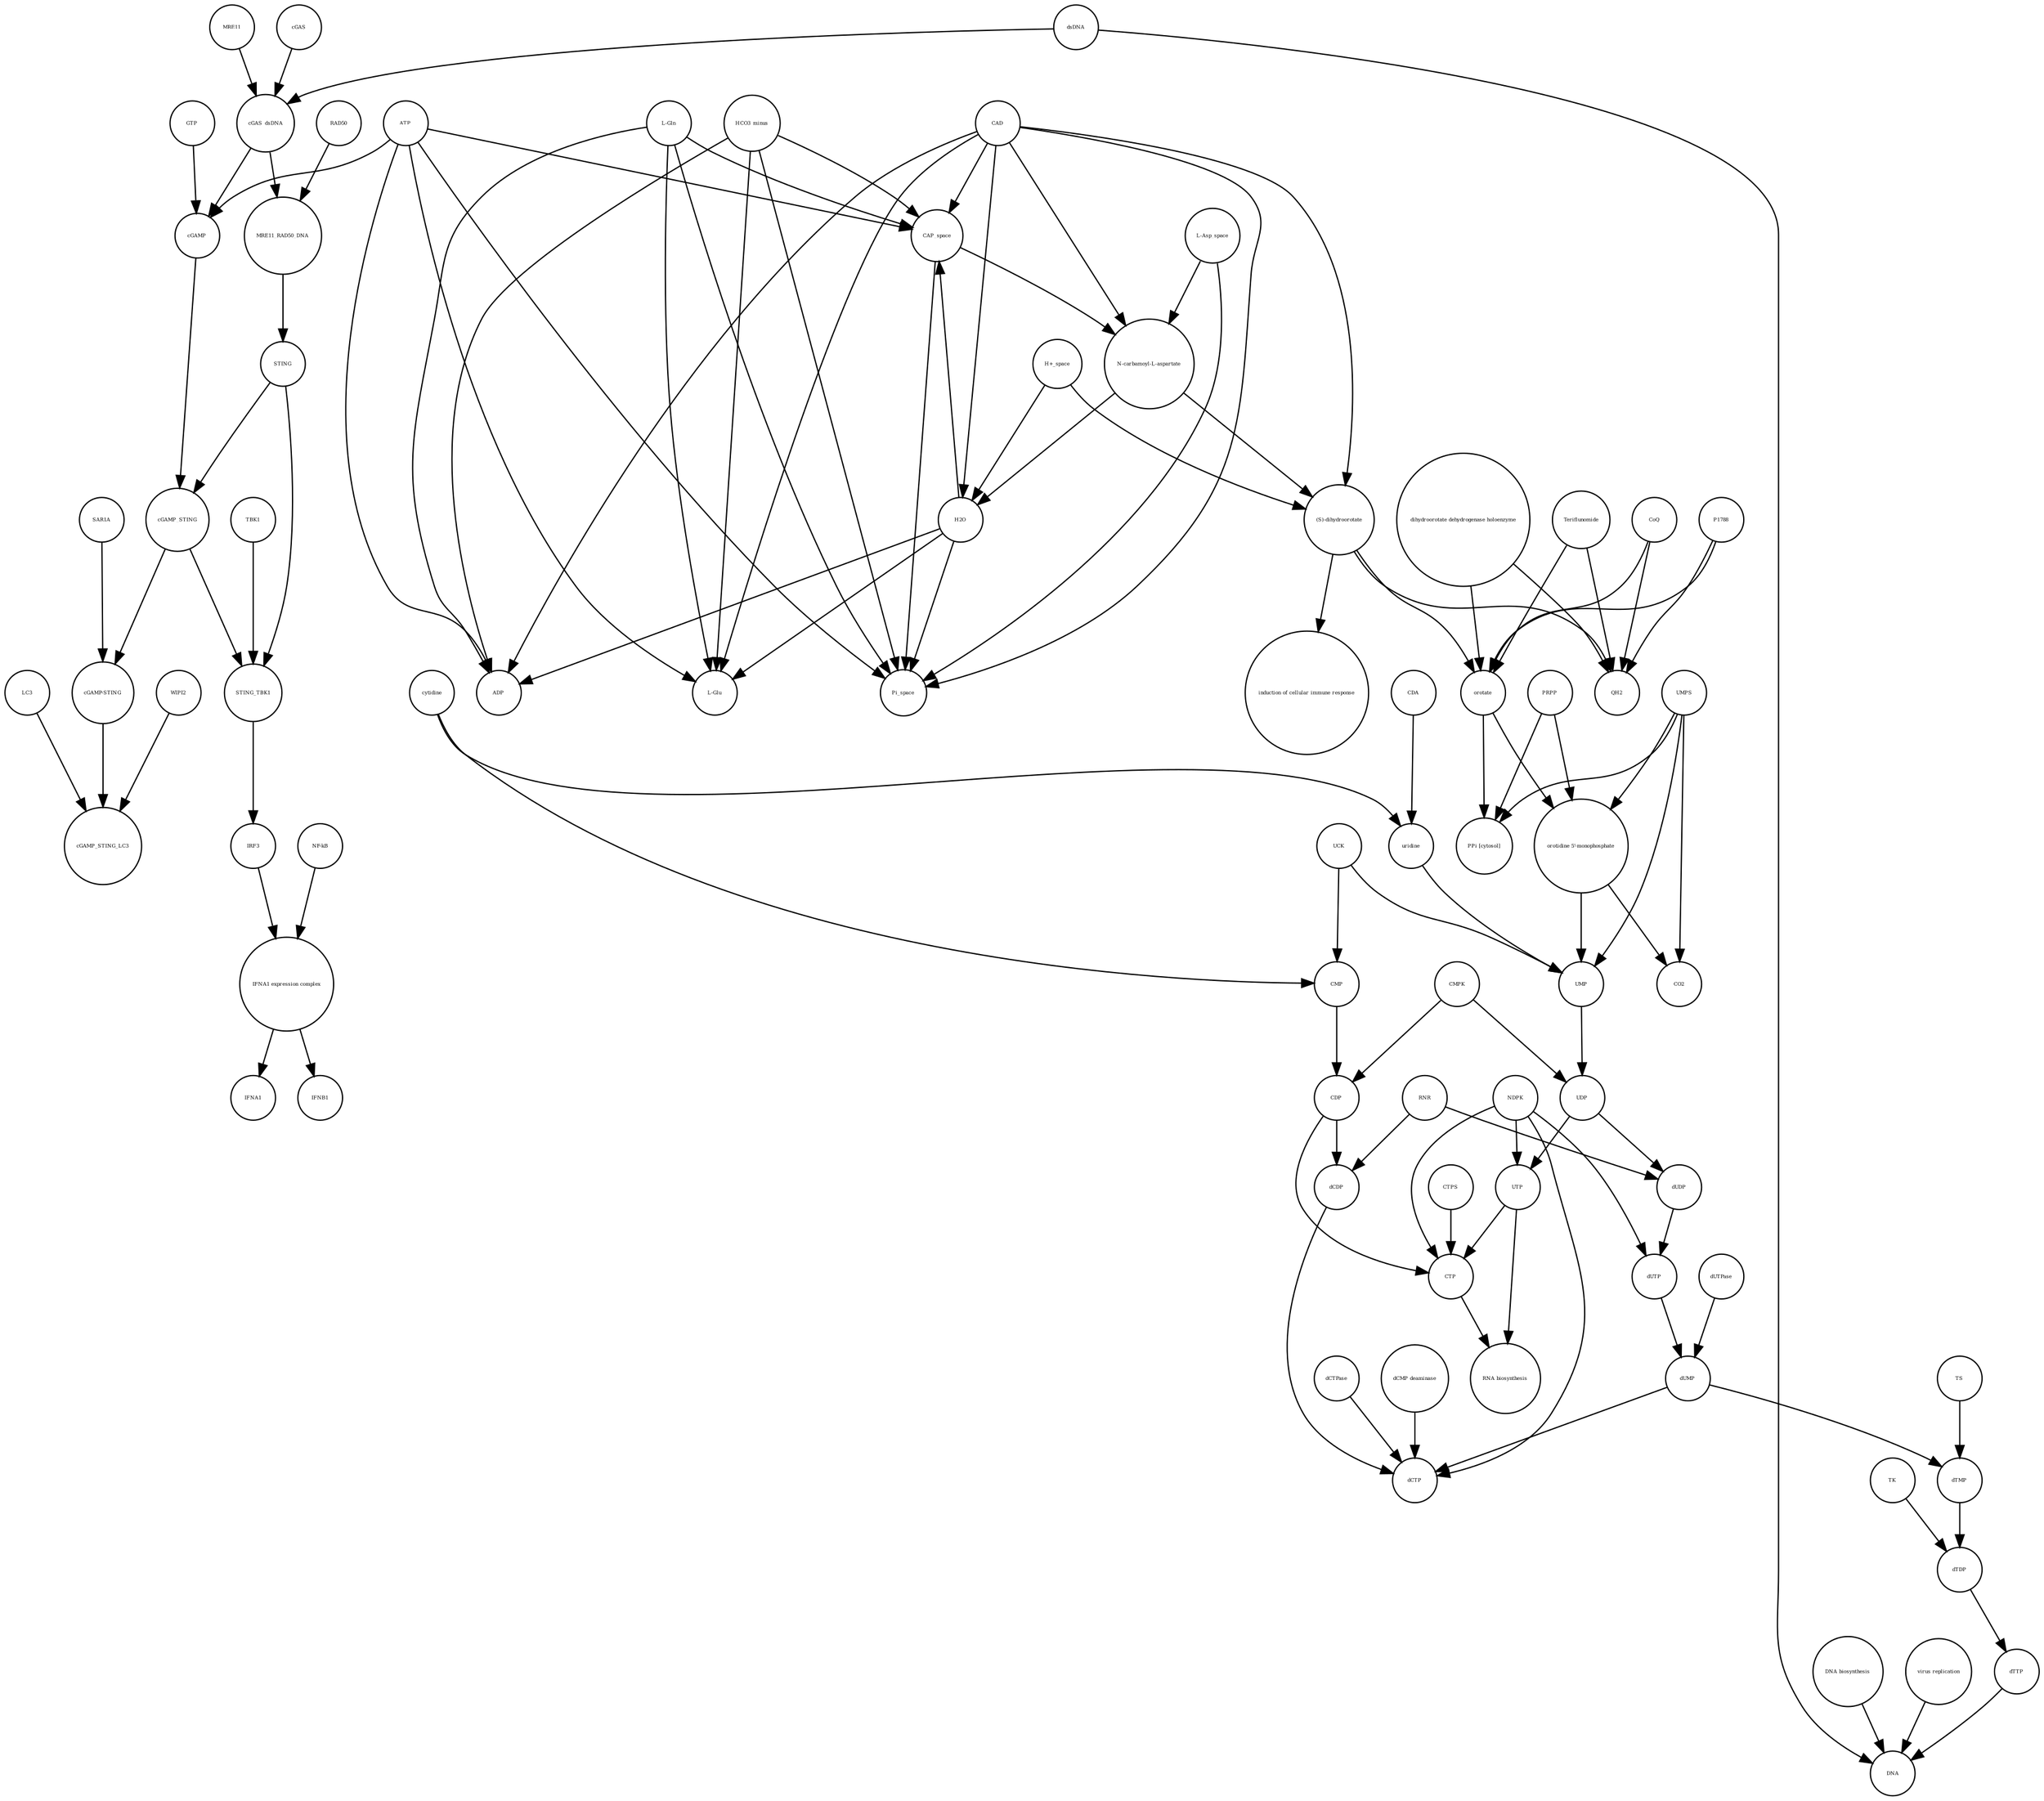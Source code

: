 strict digraph  {
UTP [annotation="", bipartite=0, cls="simple chemical", fontsize=4, label=UTP, shape=circle];
"RNA biosynthesis" [annotation="urn_miriam_obo.go_GO%3A0032774", bipartite=0, cls=phenotype, fontsize=4, label="RNA biosynthesis", shape=circle];
CTP [annotation="", bipartite=0, cls="simple chemical", fontsize=4, label=CTP, shape=circle];
"(S)-dihydroorotate" [annotation="", bipartite=0, cls="simple chemical", fontsize=4, label="(S)-dihydroorotate", shape=circle];
"induction of cellular immune response" [annotation="", bipartite=0, cls=phenotype, fontsize=4, label="induction of cellular immune response", shape=circle];
CDP [annotation="", bipartite=0, cls="simple chemical", fontsize=4, label=CDP, shape=circle];
IFNB1 [annotation="", bipartite=0, cls="nucleic acid feature", fontsize=4, label=IFNB1, shape=circle];
CMP [annotation="", bipartite=0, cls="simple chemical", fontsize=4, label=CMP, shape=circle];
MRE11_RAD50_DNA [annotation="", bipartite=0, cls=complex, fontsize=4, label=MRE11_RAD50_DNA, shape=circle];
dTMP [annotation="", bipartite=0, cls="simple chemical", fontsize=4, label=dTMP, shape=circle];
CTPS [annotation="", bipartite=0, cls=macromolecule, fontsize=4, label=CTPS, shape=circle];
CO2 [annotation="", bipartite=0, cls="simple chemical", fontsize=4, label=CO2, shape=circle];
"cGAMP-STING" [annotation="", bipartite=0, cls=complex, fontsize=4, label="cGAMP-STING", shape=circle];
"L-Asp_space" [annotation="", bipartite=0, cls="simple chemical", fontsize=4, label="L-Asp_space", shape=circle];
"L-Glu" [annotation="", bipartite=0, cls="simple chemical", fontsize=4, label="L-Glu", shape=circle];
cGAMP [annotation="", bipartite=0, cls="simple chemical", fontsize=4, label=cGAMP, shape=circle];
dCTP [annotation="", bipartite=0, cls="simple chemical", fontsize=4, label=dCTP, shape=circle];
dTTP [annotation="", bipartite=0, cls="simple chemical", fontsize=4, label=dTTP, shape=circle];
STING [annotation="", bipartite=0, cls="macromolecule multimer", fontsize=4, label=STING, shape=circle];
ATP [annotation="", bipartite=0, cls="simple chemical", fontsize=4, label=ATP, shape=circle];
HCO3_minus [annotation="", bipartite=0, cls="simple chemical", fontsize=4, label=HCO3_minus, shape=circle];
WIPI2 [annotation="", bipartite=0, cls=macromolecule, fontsize=4, label=WIPI2, shape=circle];
UMPS [annotation="", bipartite=0, cls="macromolecule multimer", fontsize=4, label=UMPS, shape=circle];
UCK [annotation="", bipartite=0, cls=macromolecule, fontsize=4, label=UCK, shape=circle];
dUDP [annotation="", bipartite=0, cls="simple chemical", fontsize=4, label=dUDP, shape=circle];
SAR1A [annotation="", bipartite=0, cls=macromolecule, fontsize=4, label=SAR1A, shape=circle];
QH2 [annotation="", bipartite=0, cls="simple chemical", fontsize=4, label=QH2, shape=circle];
cytidine [annotation="", bipartite=0, cls="simple chemical", fontsize=4, label=cytidine, shape=circle];
cGAS [annotation="", bipartite=0, cls=macromolecule, fontsize=4, label=cGAS, shape=circle];
cGAMP_STING_LC3 [annotation="", bipartite=0, cls=complex, fontsize=4, label=cGAMP_STING_LC3, shape=circle];
dTDP [annotation="", bipartite=0, cls="simple chemical", fontsize=4, label=dTDP, shape=circle];
"dCMP deaminase" [annotation="", bipartite=0, cls=macromolecule, fontsize=4, label="dCMP deaminase", shape=circle];
"DNA biosynthesis" [annotation="urn_miriam_obo.go_GO%3A0071897", bipartite=0, cls=phenotype, fontsize=4, label="DNA biosynthesis", shape=circle];
TBK1 [annotation="", bipartite=0, cls=macromolecule, fontsize=4, label=TBK1, shape=circle];
cGAS_dsDNA [annotation="", bipartite=0, cls=complex, fontsize=4, label=cGAS_dsDNA, shape=circle];
TS [annotation="", bipartite=0, cls=macromolecule, fontsize=4, label=TS, shape=circle];
dUTPase [annotation="", bipartite=0, cls=macromolecule, fontsize=4, label=dUTPase, shape=circle];
RAD50 [annotation="", bipartite=0, cls="macromolecule multimer", fontsize=4, label=RAD50, shape=circle];
"IFNA1 expression complex" [annotation="", bipartite=0, cls=complex, fontsize=4, label="IFNA1 expression complex", shape=circle];
CAP_space [annotation="", bipartite=0, cls="simple chemical", fontsize=4, label=CAP_space, shape=circle];
PRPP [annotation="", bipartite=0, cls="simple chemical", fontsize=4, label=PRPP, shape=circle];
dCDP [annotation="", bipartite=0, cls="simple chemical", fontsize=4, label=dCDP, shape=circle];
UMP [annotation="", bipartite=0, cls="simple chemical", fontsize=4, label=UMP, shape=circle];
"orotidine 5'-monophosphate" [annotation="", bipartite=0, cls="simple chemical", fontsize=4, label="orotidine 5'-monophosphate", shape=circle];
"H+_space" [annotation="", bipartite=0, cls="simple chemical", fontsize=4, label="H+_space", shape=circle];
Pi_space [annotation="", bipartite=0, cls="simple chemical", fontsize=4, label=Pi_space, shape=circle];
"virus replication" [annotation="", bipartite=0, cls=phenotype, fontsize=4, label="virus replication", shape=circle];
dsDNA [annotation="", bipartite=0, cls="simple chemical", fontsize=4, label=dsDNA, shape=circle];
DNA [annotation="", bipartite=0, cls="nucleic acid feature", fontsize=4, label=DNA, shape=circle];
P1788 [annotation="", bipartite=0, cls="simple chemical", fontsize=4, label=P1788, shape=circle];
CDA [annotation="", bipartite=0, cls=macromolecule, fontsize=4, label=CDA, shape=circle];
MRE11 [annotation="", bipartite=0, cls="macromolecule multimer", fontsize=4, label=MRE11, shape=circle];
"PPi [cytosol]" [annotation="", bipartite=0, cls="simple chemical", fontsize=4, label="PPi [cytosol]", shape=circle];
"L-Gln" [annotation="", bipartite=0, cls="simple chemical", fontsize=4, label="L-Gln", shape=circle];
UDP [annotation="", bipartite=0, cls="simple chemical", fontsize=4, label=UDP, shape=circle];
ADP [annotation="", bipartite=0, cls="simple chemical", fontsize=4, label=ADP, shape=circle];
IRF3 [annotation="", bipartite=0, cls="macromolecule multimer", fontsize=4, label=IRF3, shape=circle];
STING_TBK1 [annotation="", bipartite=0, cls=complex, fontsize=4, label=STING_TBK1, shape=circle];
CAD [annotation="", bipartite=0, cls=macromolecule, fontsize=4, label=CAD, shape=circle];
orotate [annotation="", bipartite=0, cls="simple chemical", fontsize=4, label=orotate, shape=circle];
NDPK [annotation="", bipartite=0, cls=macromolecule, fontsize=4, label=NDPK, shape=circle];
dUTP [annotation="", bipartite=0, cls="simple chemical", fontsize=4, label=dUTP, shape=circle];
IFNA1 [annotation="", bipartite=0, cls="nucleic acid feature", fontsize=4, label=IFNA1, shape=circle];
"NF-kB" [annotation="", bipartite=0, cls=complex, fontsize=4, label="NF-kB", shape=circle];
TK [annotation="", bipartite=0, cls=macromolecule, fontsize=4, label=TK, shape=circle];
LC3 [annotation="", bipartite=0, cls=macromolecule, fontsize=4, label=LC3, shape=circle];
CMPK [annotation="", bipartite=0, cls=macromolecule, fontsize=4, label=CMPK, shape=circle];
dCTPase [annotation="", bipartite=0, cls=macromolecule, fontsize=4, label=dCTPase, shape=circle];
GTP [annotation="", bipartite=0, cls="simple chemical", fontsize=4, label=GTP, shape=circle];
"dihydroorotate dehydrogenase holoenzyme" [annotation="", bipartite=0, cls="simple chemical", fontsize=4, label="dihydroorotate dehydrogenase holoenzyme", shape=circle];
"N-carbamoyl-L-aspartate" [annotation="", bipartite=0, cls="simple chemical", fontsize=4, label="N-carbamoyl-L-aspartate", shape=circle];
dUMP [annotation="", bipartite=0, cls="simple chemical", fontsize=4, label=dUMP, shape=circle];
Teriflunomide [annotation="", bipartite=0, cls="simple chemical", fontsize=4, label=Teriflunomide, shape=circle];
RNR [annotation="", bipartite=0, cls=macromolecule, fontsize=4, label=RNR, shape=circle];
H2O [annotation="", bipartite=0, cls="simple chemical", fontsize=4, label=H2O, shape=circle];
CoQ [annotation="", bipartite=0, cls="simple chemical", fontsize=4, label=CoQ, shape=circle];
cGAMP_STING [annotation="", bipartite=0, cls=complex, fontsize=4, label=cGAMP_STING, shape=circle];
uridine [annotation="", bipartite=0, cls="simple chemical", fontsize=4, label=uridine, shape=circle];
UTP -> "RNA biosynthesis"  [annotation="", interaction_type="necessary stimulation"];
UTP -> CTP  [annotation="", interaction_type=production];
CTP -> "RNA biosynthesis"  [annotation="", interaction_type="necessary stimulation"];
"(S)-dihydroorotate" -> "induction of cellular immune response"  [annotation="", interaction_type="necessary stimulation"];
"(S)-dihydroorotate" -> orotate  [annotation="", interaction_type=production];
"(S)-dihydroorotate" -> QH2  [annotation="", interaction_type=production];
CDP -> dCDP  [annotation="", interaction_type=production];
CDP -> CTP  [annotation="", interaction_type=production];
CMP -> CDP  [annotation="", interaction_type=production];
MRE11_RAD50_DNA -> STING  [annotation="", interaction_type=catalysis];
dTMP -> dTDP  [annotation="", interaction_type=production];
CTPS -> CTP  [annotation="", interaction_type=catalysis];
"cGAMP-STING" -> cGAMP_STING_LC3  [annotation="", interaction_type=production];
"L-Asp_space" -> "N-carbamoyl-L-aspartate"  [annotation="", interaction_type=production];
"L-Asp_space" -> Pi_space  [annotation="", interaction_type=production];
cGAMP -> cGAMP_STING  [annotation="", interaction_type=production];
dTTP -> DNA  [annotation="", interaction_type=production];
STING -> STING_TBK1  [annotation="", interaction_type=production];
STING -> cGAMP_STING  [annotation="", interaction_type=production];
ATP -> Pi_space  [annotation="", interaction_type=production];
ATP -> "L-Glu"  [annotation="", interaction_type=production];
ATP -> ADP  [annotation="", interaction_type=production];
ATP -> CAP_space  [annotation="", interaction_type=production];
ATP -> cGAMP  [annotation="", interaction_type=production];
HCO3_minus -> CAP_space  [annotation="", interaction_type=production];
HCO3_minus -> ADP  [annotation="", interaction_type=production];
HCO3_minus -> Pi_space  [annotation="", interaction_type=production];
HCO3_minus -> "L-Glu"  [annotation="", interaction_type=production];
WIPI2 -> cGAMP_STING_LC3  [annotation="", interaction_type=catalysis];
UMPS -> CO2  [annotation=urn_miriam_reactome_REACT_1698, interaction_type=catalysis];
UMPS -> UMP  [annotation=urn_miriam_reactome_REACT_1698, interaction_type=catalysis];
UMPS -> "orotidine 5'-monophosphate"  [annotation=urn_miriam_reactome_REACT_1698, interaction_type=catalysis];
UMPS -> "PPi [cytosol]"  [annotation=urn_miriam_reactome_REACT_1698, interaction_type=catalysis];
UCK -> UMP  [annotation="", interaction_type=catalysis];
UCK -> CMP  [annotation="", interaction_type=catalysis];
dUDP -> dUTP  [annotation="", interaction_type=production];
SAR1A -> "cGAMP-STING"  [annotation="", interaction_type=catalysis];
cytidine -> CMP  [annotation="", interaction_type=production];
cytidine -> uridine  [annotation="", interaction_type=production];
cGAS -> cGAS_dsDNA  [annotation="", interaction_type=production];
dTDP -> dTTP  [annotation="", interaction_type=production];
"dCMP deaminase" -> dCTP  [annotation="", interaction_type=catalysis];
"DNA biosynthesis" -> DNA  [annotation="", interaction_type=catalysis];
TBK1 -> STING_TBK1  [annotation="", interaction_type=production];
cGAS_dsDNA -> cGAMP  [annotation="", interaction_type=catalysis];
cGAS_dsDNA -> MRE11_RAD50_DNA  [annotation="", interaction_type=production];
TS -> dTMP  [annotation="", interaction_type=catalysis];
dUTPase -> dUMP  [annotation="", interaction_type=catalysis];
RAD50 -> MRE11_RAD50_DNA  [annotation="", interaction_type=production];
"IFNA1 expression complex" -> IFNA1  [annotation="", interaction_type=stimulation];
"IFNA1 expression complex" -> IFNB1  [annotation="", interaction_type=stimulation];
CAP_space -> "N-carbamoyl-L-aspartate"  [annotation="", interaction_type=production];
CAP_space -> Pi_space  [annotation="", interaction_type=production];
PRPP -> "orotidine 5'-monophosphate"  [annotation="", interaction_type=production];
PRPP -> "PPi [cytosol]"  [annotation="", interaction_type=production];
dCDP -> dCTP  [annotation="", interaction_type=production];
UMP -> UDP  [annotation="", interaction_type=production];
"orotidine 5'-monophosphate" -> CO2  [annotation="", interaction_type=production];
"orotidine 5'-monophosphate" -> UMP  [annotation="", interaction_type=production];
"H+_space" -> "(S)-dihydroorotate"  [annotation="", interaction_type=production];
"H+_space" -> H2O  [annotation="", interaction_type=production];
"virus replication" -> DNA  [annotation="", interaction_type=inhibition];
dsDNA -> cGAS_dsDNA  [annotation="", interaction_type=production];
dsDNA -> DNA  [annotation="", interaction_type=production];
P1788 -> orotate  [annotation=urn_miriam_reactome_REACT_1698, interaction_type=inhibition];
P1788 -> QH2  [annotation=urn_miriam_reactome_REACT_1698, interaction_type=inhibition];
CDA -> uridine  [annotation="", interaction_type=catalysis];
MRE11 -> cGAS_dsDNA  [annotation="", interaction_type=production];
"L-Gln" -> CAP_space  [annotation="", interaction_type=production];
"L-Gln" -> ADP  [annotation="", interaction_type=production];
"L-Gln" -> Pi_space  [annotation="", interaction_type=production];
"L-Gln" -> "L-Glu"  [annotation="", interaction_type=production];
UDP -> dUDP  [annotation="", interaction_type=production];
UDP -> UTP  [annotation="", interaction_type=production];
IRF3 -> "IFNA1 expression complex"  [annotation="", interaction_type=production];
STING_TBK1 -> IRF3  [annotation="", interaction_type=catalysis];
CAD -> "(S)-dihydroorotate"  [annotation=urn_miriam_reactome_REACT_1698, interaction_type=catalysis];
CAD -> H2O  [annotation=urn_miriam_reactome_REACT_1698, interaction_type=catalysis];
CAD -> Pi_space  [annotation=urn_miriam_reactome_REACT_1698, interaction_type=catalysis];
CAD -> "L-Glu"  [annotation=urn_miriam_reactome_REACT_1698, interaction_type=catalysis];
CAD -> ADP  [annotation=urn_miriam_reactome_REACT_1698, interaction_type=catalysis];
CAD -> CAP_space  [annotation=urn_miriam_reactome_REACT_1698, interaction_type=catalysis];
CAD -> "N-carbamoyl-L-aspartate"  [annotation=urn_miriam_reactome_REACT_1698, interaction_type=catalysis];
orotate -> "orotidine 5'-monophosphate"  [annotation="", interaction_type=production];
orotate -> "PPi [cytosol]"  [annotation="", interaction_type=production];
NDPK -> dUTP  [annotation="", interaction_type=catalysis];
NDPK -> dCTP  [annotation="", interaction_type=catalysis];
NDPK -> UTP  [annotation="", interaction_type=catalysis];
NDPK -> CTP  [annotation="", interaction_type=catalysis];
dUTP -> dUMP  [annotation="", interaction_type=production];
"NF-kB" -> "IFNA1 expression complex"  [annotation="", interaction_type=production];
TK -> dTDP  [annotation="", interaction_type=catalysis];
LC3 -> cGAMP_STING_LC3  [annotation="", interaction_type=production];
CMPK -> UDP  [annotation="", interaction_type=catalysis];
CMPK -> CDP  [annotation="", interaction_type=catalysis];
dCTPase -> dCTP  [annotation="", interaction_type=catalysis];
GTP -> cGAMP  [annotation="", interaction_type=production];
"dihydroorotate dehydrogenase holoenzyme" -> orotate  [annotation=urn_miriam_reactome_REACT_1698, interaction_type=catalysis];
"dihydroorotate dehydrogenase holoenzyme" -> QH2  [annotation=urn_miriam_reactome_REACT_1698, interaction_type=catalysis];
"N-carbamoyl-L-aspartate" -> "(S)-dihydroorotate"  [annotation="", interaction_type=production];
"N-carbamoyl-L-aspartate" -> H2O  [annotation="", interaction_type=production];
dUMP -> dTMP  [annotation="", interaction_type=production];
dUMP -> dCTP  [annotation="", interaction_type=production];
Teriflunomide -> orotate  [annotation=urn_miriam_reactome_REACT_1698, interaction_type=inhibition];
Teriflunomide -> QH2  [annotation=urn_miriam_reactome_REACT_1698, interaction_type=inhibition];
RNR -> dUDP  [annotation="", interaction_type=catalysis];
RNR -> dCDP  [annotation="", interaction_type=catalysis];
H2O -> CAP_space  [annotation="", interaction_type=production];
H2O -> ADP  [annotation="", interaction_type=production];
H2O -> Pi_space  [annotation="", interaction_type=production];
H2O -> "L-Glu"  [annotation="", interaction_type=production];
CoQ -> orotate  [annotation="", interaction_type=production];
CoQ -> QH2  [annotation="", interaction_type=production];
cGAMP_STING -> STING_TBK1  [annotation="", interaction_type=production];
cGAMP_STING -> "cGAMP-STING"  [annotation="", interaction_type=production];
uridine -> UMP  [annotation="", interaction_type=production];
}
